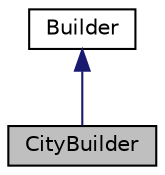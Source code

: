 digraph "CityBuilder"
{
 // LATEX_PDF_SIZE
  edge [fontname="Helvetica",fontsize="10",labelfontname="Helvetica",labelfontsize="10"];
  node [fontname="Helvetica",fontsize="10",shape=record];
  Node1 [label="CityBuilder",height=0.2,width=0.4,color="black", fillcolor="grey75", style="filled", fontcolor="black",tooltip="Implements the Builder interface to construct complex city buildings for population,..."];
  Node2 -> Node1 [dir="back",color="midnightblue",fontsize="10",style="solid"];
  Node2 [label="Builder",height=0.2,width=0.4,color="black", fillcolor="white", style="filled",URL="$classBuilder.html",tooltip="Abstract builder class for constructing components of a composite building."];
}
